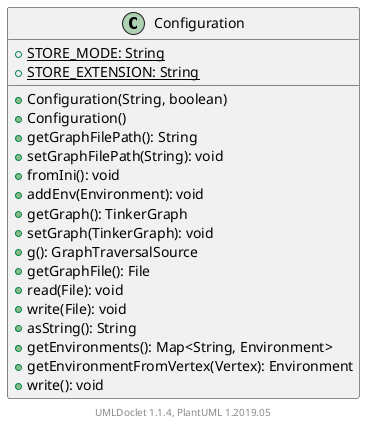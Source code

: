 @startuml

    class Configuration [[Configuration.html]] {
        {static} +STORE_MODE: String
        {static} +STORE_EXTENSION: String
        +Configuration(String, boolean)
        +Configuration()
        +getGraphFilePath(): String
        +setGraphFilePath(String): void
        +fromIni(): void
        +addEnv(Environment): void
        +getGraph(): TinkerGraph
        +setGraph(TinkerGraph): void
        +g(): GraphTraversalSource
        +getGraphFile(): File
        +read(File): void
        +write(File): void
        +asString(): String
        +getEnvironments(): Map<String, Environment>
        +getEnvironmentFromVertex(Vertex): Environment
        +write(): void
    }


    center footer UMLDoclet 1.1.4, PlantUML 1.2019.05
@enduml
